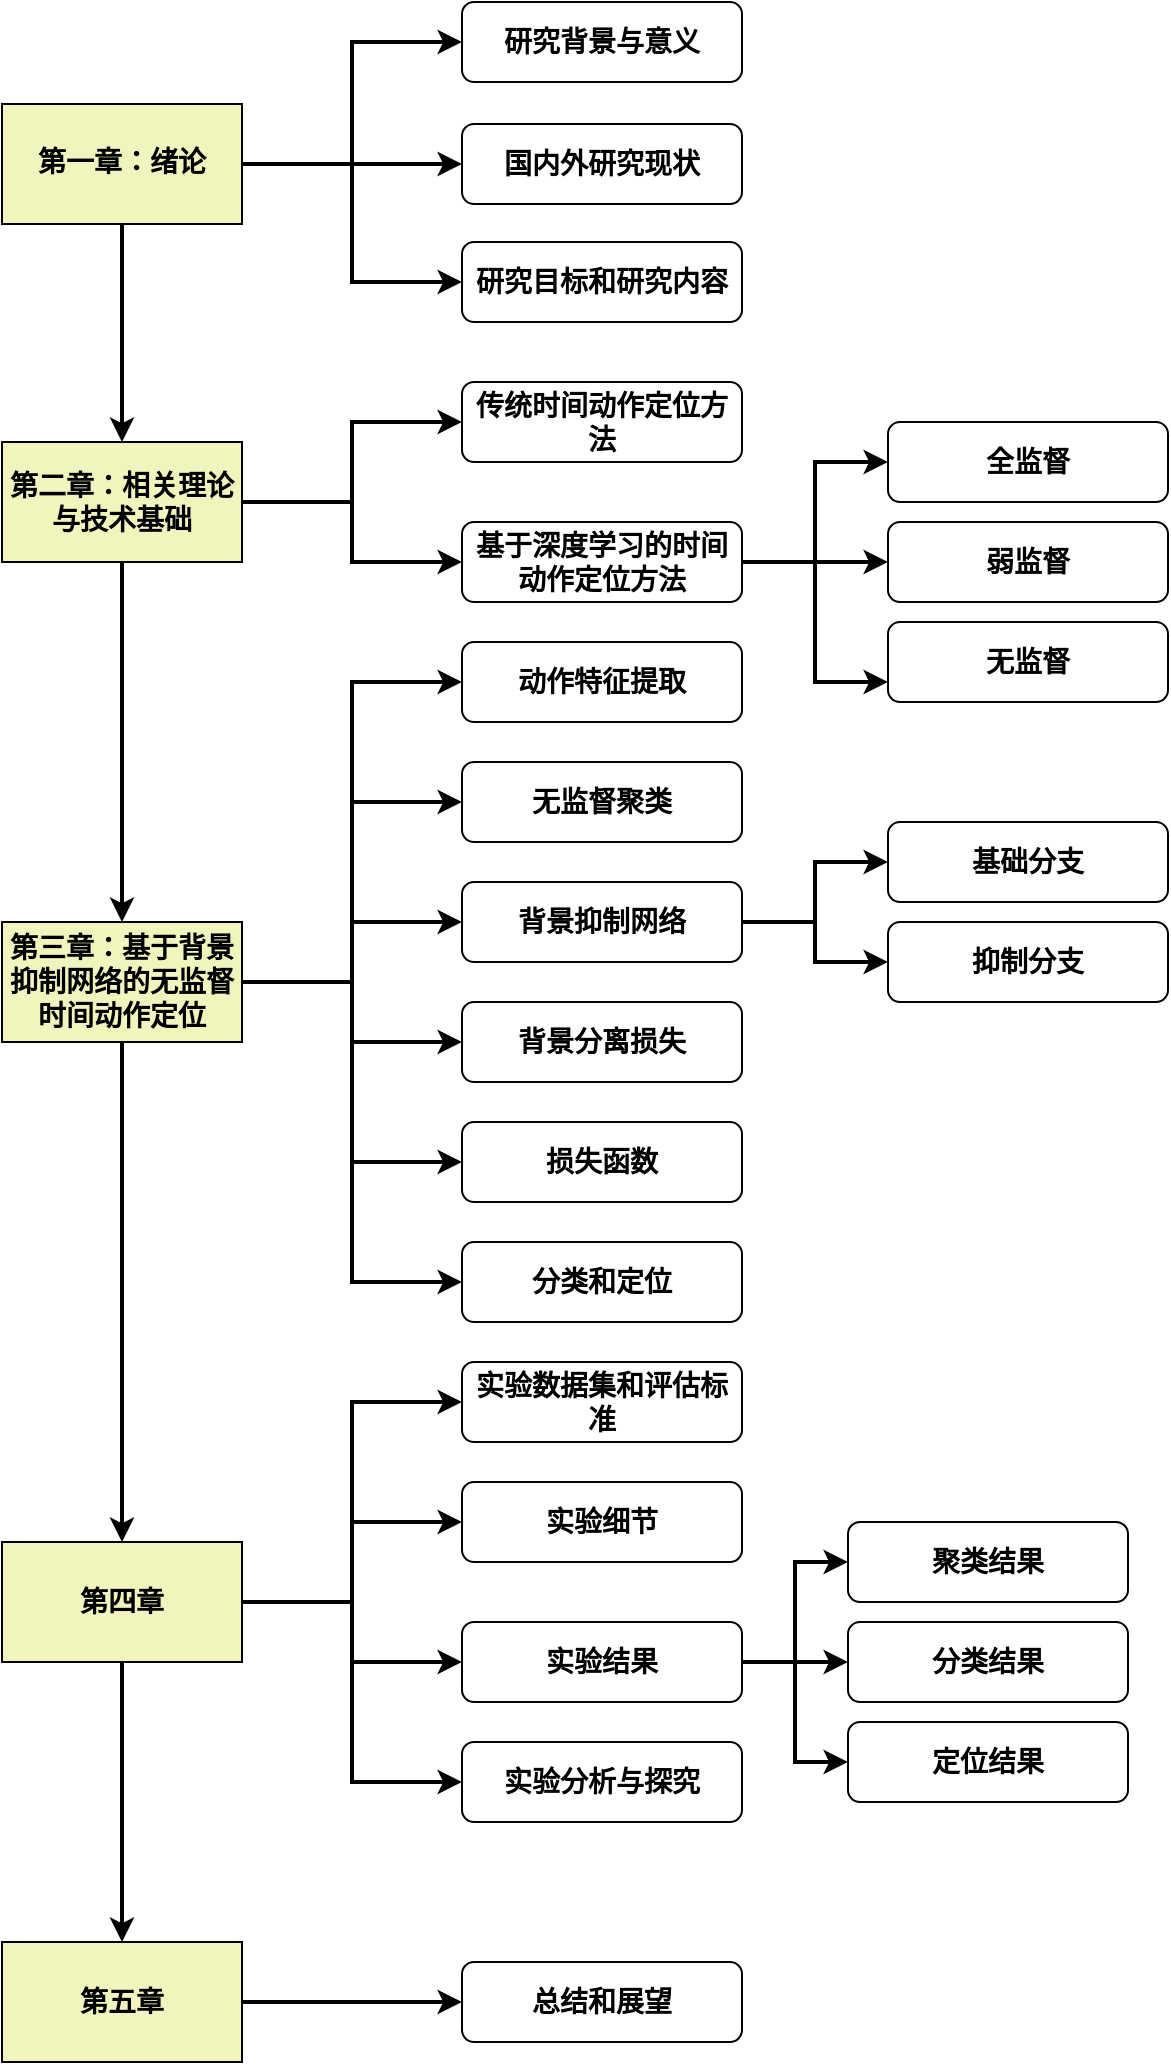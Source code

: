 <mxfile version="14.7.0" type="github">
  <diagram id="XLJMUqHiTXPoUTxL7cdy" name="Page-1">
    <mxGraphModel dx="1185" dy="643" grid="1" gridSize="10" guides="1" tooltips="1" connect="1" arrows="1" fold="1" page="1" pageScale="1" pageWidth="827" pageHeight="1169" math="0" shadow="0">
      <root>
        <mxCell id="0" />
        <mxCell id="1" parent="0" />
        <mxCell id="1S2QTwo0giWLdl-as3Fp-15" style="edgeStyle=orthogonalEdgeStyle;rounded=0;orthogonalLoop=1;jettySize=auto;html=1;fontSize=14;fontStyle=1;strokeWidth=2;" edge="1" parent="1" source="1S2QTwo0giWLdl-as3Fp-2" target="1S2QTwo0giWLdl-as3Fp-9">
          <mxGeometry relative="1" as="geometry" />
        </mxCell>
        <mxCell id="1S2QTwo0giWLdl-as3Fp-16" style="edgeStyle=orthogonalEdgeStyle;rounded=0;orthogonalLoop=1;jettySize=auto;html=1;entryX=0;entryY=0.5;entryDx=0;entryDy=0;fontSize=14;fontStyle=1;strokeWidth=2;" edge="1" parent="1" source="1S2QTwo0giWLdl-as3Fp-2" target="1S2QTwo0giWLdl-as3Fp-8">
          <mxGeometry relative="1" as="geometry" />
        </mxCell>
        <mxCell id="1S2QTwo0giWLdl-as3Fp-17" style="edgeStyle=orthogonalEdgeStyle;rounded=0;orthogonalLoop=1;jettySize=auto;html=1;entryX=0;entryY=0.5;entryDx=0;entryDy=0;fontSize=14;fontStyle=1;strokeWidth=2;" edge="1" parent="1" source="1S2QTwo0giWLdl-as3Fp-2" target="1S2QTwo0giWLdl-as3Fp-10">
          <mxGeometry relative="1" as="geometry" />
        </mxCell>
        <mxCell id="1S2QTwo0giWLdl-as3Fp-40" style="edgeStyle=orthogonalEdgeStyle;rounded=0;orthogonalLoop=1;jettySize=auto;html=1;fontSize=14;fontStyle=1;strokeWidth=2;" edge="1" parent="1" source="1S2QTwo0giWLdl-as3Fp-2" target="1S2QTwo0giWLdl-as3Fp-4">
          <mxGeometry relative="1" as="geometry" />
        </mxCell>
        <mxCell id="1S2QTwo0giWLdl-as3Fp-2" value="第一章：绪论" style="rounded=0;whiteSpace=wrap;html=1;fillColor=#F1F5BD;fontSize=14;fontFamily=Verdana;fontStyle=1" vertex="1" parent="1">
          <mxGeometry x="77" y="121" width="120" height="60" as="geometry" />
        </mxCell>
        <mxCell id="1S2QTwo0giWLdl-as3Fp-41" style="edgeStyle=orthogonalEdgeStyle;rounded=0;orthogonalLoop=1;jettySize=auto;html=1;entryX=0.5;entryY=0;entryDx=0;entryDy=0;fontSize=14;fontStyle=1;strokeWidth=2;" edge="1" parent="1" source="1S2QTwo0giWLdl-as3Fp-4" target="1S2QTwo0giWLdl-as3Fp-5">
          <mxGeometry relative="1" as="geometry" />
        </mxCell>
        <mxCell id="1S2QTwo0giWLdl-as3Fp-45" style="edgeStyle=orthogonalEdgeStyle;rounded=0;orthogonalLoop=1;jettySize=auto;html=1;entryX=0;entryY=0.5;entryDx=0;entryDy=0;fontSize=14;fontStyle=1;strokeWidth=2;" edge="1" parent="1" source="1S2QTwo0giWLdl-as3Fp-4" target="1S2QTwo0giWLdl-as3Fp-19">
          <mxGeometry relative="1" as="geometry" />
        </mxCell>
        <mxCell id="1S2QTwo0giWLdl-as3Fp-46" style="edgeStyle=orthogonalEdgeStyle;rounded=0;orthogonalLoop=1;jettySize=auto;html=1;fontSize=14;fontStyle=1;strokeWidth=2;" edge="1" parent="1" source="1S2QTwo0giWLdl-as3Fp-4" target="1S2QTwo0giWLdl-as3Fp-20">
          <mxGeometry relative="1" as="geometry" />
        </mxCell>
        <mxCell id="1S2QTwo0giWLdl-as3Fp-4" value="第二章：相关理论与技术基础" style="rounded=0;whiteSpace=wrap;html=1;fillColor=#F1F5BD;fontSize=14;fontStyle=1" vertex="1" parent="1">
          <mxGeometry x="77" y="290" width="120" height="60" as="geometry" />
        </mxCell>
        <mxCell id="1S2QTwo0giWLdl-as3Fp-47" style="edgeStyle=orthogonalEdgeStyle;rounded=0;orthogonalLoop=1;jettySize=auto;html=1;fontSize=14;fontStyle=1;strokeWidth=2;" edge="1" parent="1" source="1S2QTwo0giWLdl-as3Fp-5" target="1S2QTwo0giWLdl-as3Fp-6">
          <mxGeometry relative="1" as="geometry" />
        </mxCell>
        <mxCell id="1S2QTwo0giWLdl-as3Fp-5" value="第三章：基于背景抑制网络的无监督时间动作定位" style="rounded=0;whiteSpace=wrap;html=1;fillColor=#F1F5BD;fontSize=14;fontStyle=1" vertex="1" parent="1">
          <mxGeometry x="77" y="530" width="120" height="60" as="geometry" />
        </mxCell>
        <mxCell id="1S2QTwo0giWLdl-as3Fp-53" style="edgeStyle=orthogonalEdgeStyle;rounded=0;orthogonalLoop=1;jettySize=auto;html=1;entryX=0;entryY=0.5;entryDx=0;entryDy=0;fontSize=14;fontStyle=1;strokeWidth=2;" edge="1" parent="1" source="1S2QTwo0giWLdl-as3Fp-6" target="1S2QTwo0giWLdl-as3Fp-42">
          <mxGeometry relative="1" as="geometry" />
        </mxCell>
        <mxCell id="1S2QTwo0giWLdl-as3Fp-54" style="edgeStyle=orthogonalEdgeStyle;rounded=0;orthogonalLoop=1;jettySize=auto;html=1;fontSize=14;fontStyle=1;strokeWidth=2;" edge="1" parent="1" source="1S2QTwo0giWLdl-as3Fp-6" target="1S2QTwo0giWLdl-as3Fp-48">
          <mxGeometry relative="1" as="geometry" />
        </mxCell>
        <mxCell id="1S2QTwo0giWLdl-as3Fp-55" style="edgeStyle=orthogonalEdgeStyle;rounded=0;orthogonalLoop=1;jettySize=auto;html=1;fontSize=14;fontStyle=1;strokeWidth=2;" edge="1" parent="1" source="1S2QTwo0giWLdl-as3Fp-6" target="1S2QTwo0giWLdl-as3Fp-49">
          <mxGeometry relative="1" as="geometry" />
        </mxCell>
        <mxCell id="1S2QTwo0giWLdl-as3Fp-56" style="edgeStyle=orthogonalEdgeStyle;rounded=0;orthogonalLoop=1;jettySize=auto;html=1;entryX=0;entryY=0.5;entryDx=0;entryDy=0;fontSize=14;fontStyle=1;strokeWidth=2;" edge="1" parent="1" source="1S2QTwo0giWLdl-as3Fp-6" target="1S2QTwo0giWLdl-as3Fp-50">
          <mxGeometry relative="1" as="geometry" />
        </mxCell>
        <mxCell id="1S2QTwo0giWLdl-as3Fp-61" style="edgeStyle=orthogonalEdgeStyle;rounded=0;orthogonalLoop=1;jettySize=auto;html=1;fontSize=14;fontStyle=1;strokeWidth=2;" edge="1" parent="1" source="1S2QTwo0giWLdl-as3Fp-6" target="1S2QTwo0giWLdl-as3Fp-7">
          <mxGeometry relative="1" as="geometry" />
        </mxCell>
        <mxCell id="1S2QTwo0giWLdl-as3Fp-6" value="第四章" style="rounded=0;whiteSpace=wrap;html=1;fillColor=#F1F5BD;fontSize=14;fontStyle=1" vertex="1" parent="1">
          <mxGeometry x="77" y="840" width="120" height="60" as="geometry" />
        </mxCell>
        <mxCell id="1S2QTwo0giWLdl-as3Fp-58" style="edgeStyle=orthogonalEdgeStyle;rounded=0;orthogonalLoop=1;jettySize=auto;html=1;fontSize=14;fontStyle=1;strokeWidth=2;" edge="1" parent="1" source="1S2QTwo0giWLdl-as3Fp-7" target="1S2QTwo0giWLdl-as3Fp-57">
          <mxGeometry relative="1" as="geometry" />
        </mxCell>
        <mxCell id="1S2QTwo0giWLdl-as3Fp-7" value="第五章" style="rounded=0;whiteSpace=wrap;html=1;fillColor=#F1F5BD;fontSize=14;fontStyle=1" vertex="1" parent="1">
          <mxGeometry x="77" y="1040" width="120" height="60" as="geometry" />
        </mxCell>
        <mxCell id="1S2QTwo0giWLdl-as3Fp-8" value="研究背景与意义" style="rounded=1;whiteSpace=wrap;html=1;fillColor=#FFFFFF;fontSize=14;fontStyle=1" vertex="1" parent="1">
          <mxGeometry x="307" y="70" width="140" height="40" as="geometry" />
        </mxCell>
        <mxCell id="1S2QTwo0giWLdl-as3Fp-9" value="国内外研究现状" style="rounded=1;whiteSpace=wrap;html=1;fillColor=#FFFFFF;fontSize=14;fontStyle=1" vertex="1" parent="1">
          <mxGeometry x="307" y="131" width="140" height="40" as="geometry" />
        </mxCell>
        <mxCell id="1S2QTwo0giWLdl-as3Fp-10" value="研究目标和研究内容" style="rounded=1;whiteSpace=wrap;html=1;fillColor=#FFFFFF;fontSize=14;fontStyle=1" vertex="1" parent="1">
          <mxGeometry x="307" y="190" width="140" height="40" as="geometry" />
        </mxCell>
        <mxCell id="1S2QTwo0giWLdl-as3Fp-19" value="传统时间动作定位方法" style="rounded=1;whiteSpace=wrap;html=1;fillColor=#FFFFFF;fontSize=14;fontStyle=1" vertex="1" parent="1">
          <mxGeometry x="307" y="260" width="140" height="40" as="geometry" />
        </mxCell>
        <mxCell id="1S2QTwo0giWLdl-as3Fp-65" style="edgeStyle=orthogonalEdgeStyle;rounded=0;orthogonalLoop=1;jettySize=auto;html=1;entryX=0;entryY=0.5;entryDx=0;entryDy=0;fontFamily=Verdana;fontSize=14;strokeWidth=2;" edge="1" parent="1" source="1S2QTwo0giWLdl-as3Fp-20" target="1S2QTwo0giWLdl-as3Fp-63">
          <mxGeometry relative="1" as="geometry" />
        </mxCell>
        <mxCell id="1S2QTwo0giWLdl-as3Fp-66" style="edgeStyle=orthogonalEdgeStyle;rounded=0;orthogonalLoop=1;jettySize=auto;html=1;entryX=0;entryY=0.5;entryDx=0;entryDy=0;fontFamily=Verdana;fontSize=14;strokeWidth=2;" edge="1" parent="1" source="1S2QTwo0giWLdl-as3Fp-20" target="1S2QTwo0giWLdl-as3Fp-62">
          <mxGeometry relative="1" as="geometry" />
        </mxCell>
        <mxCell id="1S2QTwo0giWLdl-as3Fp-67" style="edgeStyle=orthogonalEdgeStyle;rounded=0;orthogonalLoop=1;jettySize=auto;html=1;entryX=0;entryY=0.75;entryDx=0;entryDy=0;fontFamily=Verdana;fontSize=14;strokeWidth=2;" edge="1" parent="1" source="1S2QTwo0giWLdl-as3Fp-20" target="1S2QTwo0giWLdl-as3Fp-64">
          <mxGeometry relative="1" as="geometry" />
        </mxCell>
        <mxCell id="1S2QTwo0giWLdl-as3Fp-20" value="基于深度学习的时间动作定位方法" style="rounded=1;whiteSpace=wrap;html=1;fillColor=#FFFFFF;fontSize=14;fontStyle=1" vertex="1" parent="1">
          <mxGeometry x="307" y="330" width="140" height="40" as="geometry" />
        </mxCell>
        <mxCell id="1S2QTwo0giWLdl-as3Fp-33" style="edgeStyle=orthogonalEdgeStyle;rounded=0;orthogonalLoop=1;jettySize=auto;html=1;entryX=0;entryY=0.5;entryDx=0;entryDy=0;exitX=1;exitY=0.5;exitDx=0;exitDy=0;fontSize=14;fontStyle=1;strokeWidth=2;" edge="1" parent="1" source="1S2QTwo0giWLdl-as3Fp-5" target="1S2QTwo0giWLdl-as3Fp-25">
          <mxGeometry relative="1" as="geometry">
            <mxPoint x="447" y="534.5" as="sourcePoint" />
          </mxGeometry>
        </mxCell>
        <mxCell id="1S2QTwo0giWLdl-as3Fp-34" style="edgeStyle=orthogonalEdgeStyle;rounded=0;orthogonalLoop=1;jettySize=auto;html=1;entryX=0;entryY=0.5;entryDx=0;entryDy=0;exitX=1;exitY=0.5;exitDx=0;exitDy=0;fontSize=14;fontStyle=1;strokeWidth=2;" edge="1" parent="1" source="1S2QTwo0giWLdl-as3Fp-5" target="1S2QTwo0giWLdl-as3Fp-26">
          <mxGeometry relative="1" as="geometry">
            <mxPoint x="447" y="534.5" as="sourcePoint" />
          </mxGeometry>
        </mxCell>
        <mxCell id="1S2QTwo0giWLdl-as3Fp-35" style="edgeStyle=orthogonalEdgeStyle;rounded=0;orthogonalLoop=1;jettySize=auto;html=1;entryX=0;entryY=0.5;entryDx=0;entryDy=0;exitX=1;exitY=0.5;exitDx=0;exitDy=0;fontSize=14;fontStyle=1;strokeWidth=2;" edge="1" parent="1" source="1S2QTwo0giWLdl-as3Fp-5" target="1S2QTwo0giWLdl-as3Fp-27">
          <mxGeometry relative="1" as="geometry">
            <mxPoint x="447" y="534.5" as="sourcePoint" />
          </mxGeometry>
        </mxCell>
        <mxCell id="1S2QTwo0giWLdl-as3Fp-36" style="edgeStyle=orthogonalEdgeStyle;rounded=0;orthogonalLoop=1;jettySize=auto;html=1;exitX=1;exitY=0.5;exitDx=0;exitDy=0;fontSize=14;fontStyle=1;strokeWidth=2;" edge="1" parent="1" source="1S2QTwo0giWLdl-as3Fp-5" target="1S2QTwo0giWLdl-as3Fp-29">
          <mxGeometry relative="1" as="geometry">
            <mxPoint x="447" y="534.5" as="sourcePoint" />
          </mxGeometry>
        </mxCell>
        <mxCell id="1S2QTwo0giWLdl-as3Fp-37" style="edgeStyle=orthogonalEdgeStyle;rounded=0;orthogonalLoop=1;jettySize=auto;html=1;entryX=0;entryY=0.5;entryDx=0;entryDy=0;exitX=1;exitY=0.5;exitDx=0;exitDy=0;fontSize=14;fontStyle=1;strokeWidth=2;" edge="1" parent="1" source="1S2QTwo0giWLdl-as3Fp-5" target="1S2QTwo0giWLdl-as3Fp-30">
          <mxGeometry relative="1" as="geometry">
            <mxPoint x="447" y="534.5" as="sourcePoint" />
          </mxGeometry>
        </mxCell>
        <mxCell id="1S2QTwo0giWLdl-as3Fp-38" style="edgeStyle=orthogonalEdgeStyle;rounded=0;orthogonalLoop=1;jettySize=auto;html=1;entryX=0;entryY=0.5;entryDx=0;entryDy=0;exitX=1;exitY=0.5;exitDx=0;exitDy=0;fontSize=14;fontStyle=1;strokeWidth=2;" edge="1" parent="1" source="1S2QTwo0giWLdl-as3Fp-5" target="1S2QTwo0giWLdl-as3Fp-31">
          <mxGeometry relative="1" as="geometry">
            <mxPoint x="447" y="534.5" as="sourcePoint" />
          </mxGeometry>
        </mxCell>
        <mxCell id="1S2QTwo0giWLdl-as3Fp-25" value="动作特征提取" style="rounded=1;whiteSpace=wrap;html=1;fillColor=#FFFFFF;fontSize=14;fontStyle=1" vertex="1" parent="1">
          <mxGeometry x="307" y="390" width="140" height="40" as="geometry" />
        </mxCell>
        <mxCell id="1S2QTwo0giWLdl-as3Fp-26" value="无监督聚类" style="rounded=1;whiteSpace=wrap;html=1;fillColor=#FFFFFF;fontSize=14;fontStyle=1" vertex="1" parent="1">
          <mxGeometry x="307" y="450" width="140" height="40" as="geometry" />
        </mxCell>
        <mxCell id="1S2QTwo0giWLdl-as3Fp-71" style="edgeStyle=orthogonalEdgeStyle;rounded=0;orthogonalLoop=1;jettySize=auto;html=1;entryX=0;entryY=0.5;entryDx=0;entryDy=0;fontFamily=Verdana;fontSize=14;strokeWidth=2;" edge="1" parent="1" source="1S2QTwo0giWLdl-as3Fp-27" target="1S2QTwo0giWLdl-as3Fp-69">
          <mxGeometry relative="1" as="geometry" />
        </mxCell>
        <mxCell id="1S2QTwo0giWLdl-as3Fp-72" style="edgeStyle=orthogonalEdgeStyle;rounded=0;orthogonalLoop=1;jettySize=auto;html=1;fontFamily=Verdana;fontSize=14;strokeWidth=2;" edge="1" parent="1" source="1S2QTwo0giWLdl-as3Fp-27" target="1S2QTwo0giWLdl-as3Fp-70">
          <mxGeometry relative="1" as="geometry" />
        </mxCell>
        <mxCell id="1S2QTwo0giWLdl-as3Fp-27" value="背景抑制网络" style="rounded=1;whiteSpace=wrap;html=1;fillColor=#FFFFFF;fontSize=14;fontStyle=1" vertex="1" parent="1">
          <mxGeometry x="307" y="510" width="140" height="40" as="geometry" />
        </mxCell>
        <mxCell id="1S2QTwo0giWLdl-as3Fp-29" value="背景分离损失" style="rounded=1;whiteSpace=wrap;html=1;fillColor=#FFFFFF;fontSize=14;fontStyle=1" vertex="1" parent="1">
          <mxGeometry x="307" y="570" width="140" height="40" as="geometry" />
        </mxCell>
        <mxCell id="1S2QTwo0giWLdl-as3Fp-30" value="损失函数" style="rounded=1;whiteSpace=wrap;html=1;fillColor=#FFFFFF;fontSize=14;fontStyle=1" vertex="1" parent="1">
          <mxGeometry x="307" y="630" width="140" height="40" as="geometry" />
        </mxCell>
        <mxCell id="1S2QTwo0giWLdl-as3Fp-31" value="分类和定位" style="rounded=1;whiteSpace=wrap;html=1;fillColor=#FFFFFF;fontSize=14;fontStyle=1" vertex="1" parent="1">
          <mxGeometry x="307" y="690" width="140" height="40" as="geometry" />
        </mxCell>
        <mxCell id="1S2QTwo0giWLdl-as3Fp-39" style="edgeStyle=orthogonalEdgeStyle;rounded=0;orthogonalLoop=1;jettySize=auto;html=1;exitX=0.5;exitY=1;exitDx=0;exitDy=0;fontSize=14;fontStyle=1" edge="1" parent="1" source="1S2QTwo0giWLdl-as3Fp-6" target="1S2QTwo0giWLdl-as3Fp-6">
          <mxGeometry relative="1" as="geometry" />
        </mxCell>
        <mxCell id="1S2QTwo0giWLdl-as3Fp-42" value="实验数据集和评估标准" style="rounded=1;whiteSpace=wrap;html=1;fillColor=#FFFFFF;fontSize=14;fontStyle=1" vertex="1" parent="1">
          <mxGeometry x="307" y="750" width="140" height="40" as="geometry" />
        </mxCell>
        <mxCell id="1S2QTwo0giWLdl-as3Fp-48" value="实验细节" style="rounded=1;whiteSpace=wrap;html=1;fillColor=#FFFFFF;fontSize=14;fontStyle=1" vertex="1" parent="1">
          <mxGeometry x="307" y="810" width="140" height="40" as="geometry" />
        </mxCell>
        <mxCell id="1S2QTwo0giWLdl-as3Fp-76" style="edgeStyle=orthogonalEdgeStyle;rounded=0;orthogonalLoop=1;jettySize=auto;html=1;entryX=0;entryY=0.5;entryDx=0;entryDy=0;fontFamily=Verdana;fontSize=14;strokeWidth=2;" edge="1" parent="1" source="1S2QTwo0giWLdl-as3Fp-49" target="1S2QTwo0giWLdl-as3Fp-73">
          <mxGeometry relative="1" as="geometry" />
        </mxCell>
        <mxCell id="1S2QTwo0giWLdl-as3Fp-77" style="edgeStyle=orthogonalEdgeStyle;rounded=0;orthogonalLoop=1;jettySize=auto;html=1;fontFamily=Verdana;fontSize=14;strokeWidth=2;" edge="1" parent="1" source="1S2QTwo0giWLdl-as3Fp-49" target="1S2QTwo0giWLdl-as3Fp-74">
          <mxGeometry relative="1" as="geometry" />
        </mxCell>
        <mxCell id="1S2QTwo0giWLdl-as3Fp-78" style="edgeStyle=orthogonalEdgeStyle;rounded=0;orthogonalLoop=1;jettySize=auto;html=1;entryX=0;entryY=0.5;entryDx=0;entryDy=0;fontFamily=Verdana;fontSize=14;strokeWidth=2;" edge="1" parent="1" source="1S2QTwo0giWLdl-as3Fp-49" target="1S2QTwo0giWLdl-as3Fp-75">
          <mxGeometry relative="1" as="geometry" />
        </mxCell>
        <mxCell id="1S2QTwo0giWLdl-as3Fp-49" value="实验结果" style="rounded=1;whiteSpace=wrap;html=1;fillColor=#FFFFFF;fontSize=14;fontStyle=1" vertex="1" parent="1">
          <mxGeometry x="307" y="880" width="140" height="40" as="geometry" />
        </mxCell>
        <mxCell id="1S2QTwo0giWLdl-as3Fp-50" value="实验分析与探究" style="rounded=1;whiteSpace=wrap;html=1;fillColor=#FFFFFF;fontSize=14;fontStyle=1" vertex="1" parent="1">
          <mxGeometry x="307" y="940" width="140" height="40" as="geometry" />
        </mxCell>
        <mxCell id="1S2QTwo0giWLdl-as3Fp-57" value="总结和展望" style="rounded=1;whiteSpace=wrap;html=1;fillColor=#FFFFFF;fontSize=14;fontStyle=1" vertex="1" parent="1">
          <mxGeometry x="307" y="1050" width="140" height="40" as="geometry" />
        </mxCell>
        <mxCell id="1S2QTwo0giWLdl-as3Fp-62" value="全监督" style="rounded=1;whiteSpace=wrap;html=1;fillColor=#FFFFFF;fontSize=14;fontStyle=1" vertex="1" parent="1">
          <mxGeometry x="520" y="280" width="140" height="40" as="geometry" />
        </mxCell>
        <mxCell id="1S2QTwo0giWLdl-as3Fp-63" value="弱监督" style="rounded=1;whiteSpace=wrap;html=1;fillColor=#FFFFFF;fontSize=14;fontStyle=1" vertex="1" parent="1">
          <mxGeometry x="520" y="330" width="140" height="40" as="geometry" />
        </mxCell>
        <mxCell id="1S2QTwo0giWLdl-as3Fp-64" value="无监督" style="rounded=1;whiteSpace=wrap;html=1;fillColor=#FFFFFF;fontSize=14;fontStyle=1" vertex="1" parent="1">
          <mxGeometry x="520" y="380" width="140" height="40" as="geometry" />
        </mxCell>
        <mxCell id="1S2QTwo0giWLdl-as3Fp-69" value="基础分支" style="rounded=1;whiteSpace=wrap;html=1;fillColor=#FFFFFF;fontSize=14;fontStyle=1" vertex="1" parent="1">
          <mxGeometry x="520" y="480" width="140" height="40" as="geometry" />
        </mxCell>
        <mxCell id="1S2QTwo0giWLdl-as3Fp-70" value="抑制分支" style="rounded=1;whiteSpace=wrap;html=1;fillColor=#FFFFFF;fontSize=14;fontStyle=1" vertex="1" parent="1">
          <mxGeometry x="520" y="530" width="140" height="40" as="geometry" />
        </mxCell>
        <mxCell id="1S2QTwo0giWLdl-as3Fp-73" value="聚类结果" style="rounded=1;whiteSpace=wrap;html=1;fillColor=#FFFFFF;fontSize=14;fontStyle=1" vertex="1" parent="1">
          <mxGeometry x="500" y="830" width="140" height="40" as="geometry" />
        </mxCell>
        <mxCell id="1S2QTwo0giWLdl-as3Fp-74" value="分类结果" style="rounded=1;whiteSpace=wrap;html=1;fillColor=#FFFFFF;fontSize=14;fontStyle=1" vertex="1" parent="1">
          <mxGeometry x="500" y="880" width="140" height="40" as="geometry" />
        </mxCell>
        <mxCell id="1S2QTwo0giWLdl-as3Fp-75" value="定位结果" style="rounded=1;whiteSpace=wrap;html=1;fillColor=#FFFFFF;fontSize=14;fontStyle=1" vertex="1" parent="1">
          <mxGeometry x="500" y="930" width="140" height="40" as="geometry" />
        </mxCell>
      </root>
    </mxGraphModel>
  </diagram>
</mxfile>
